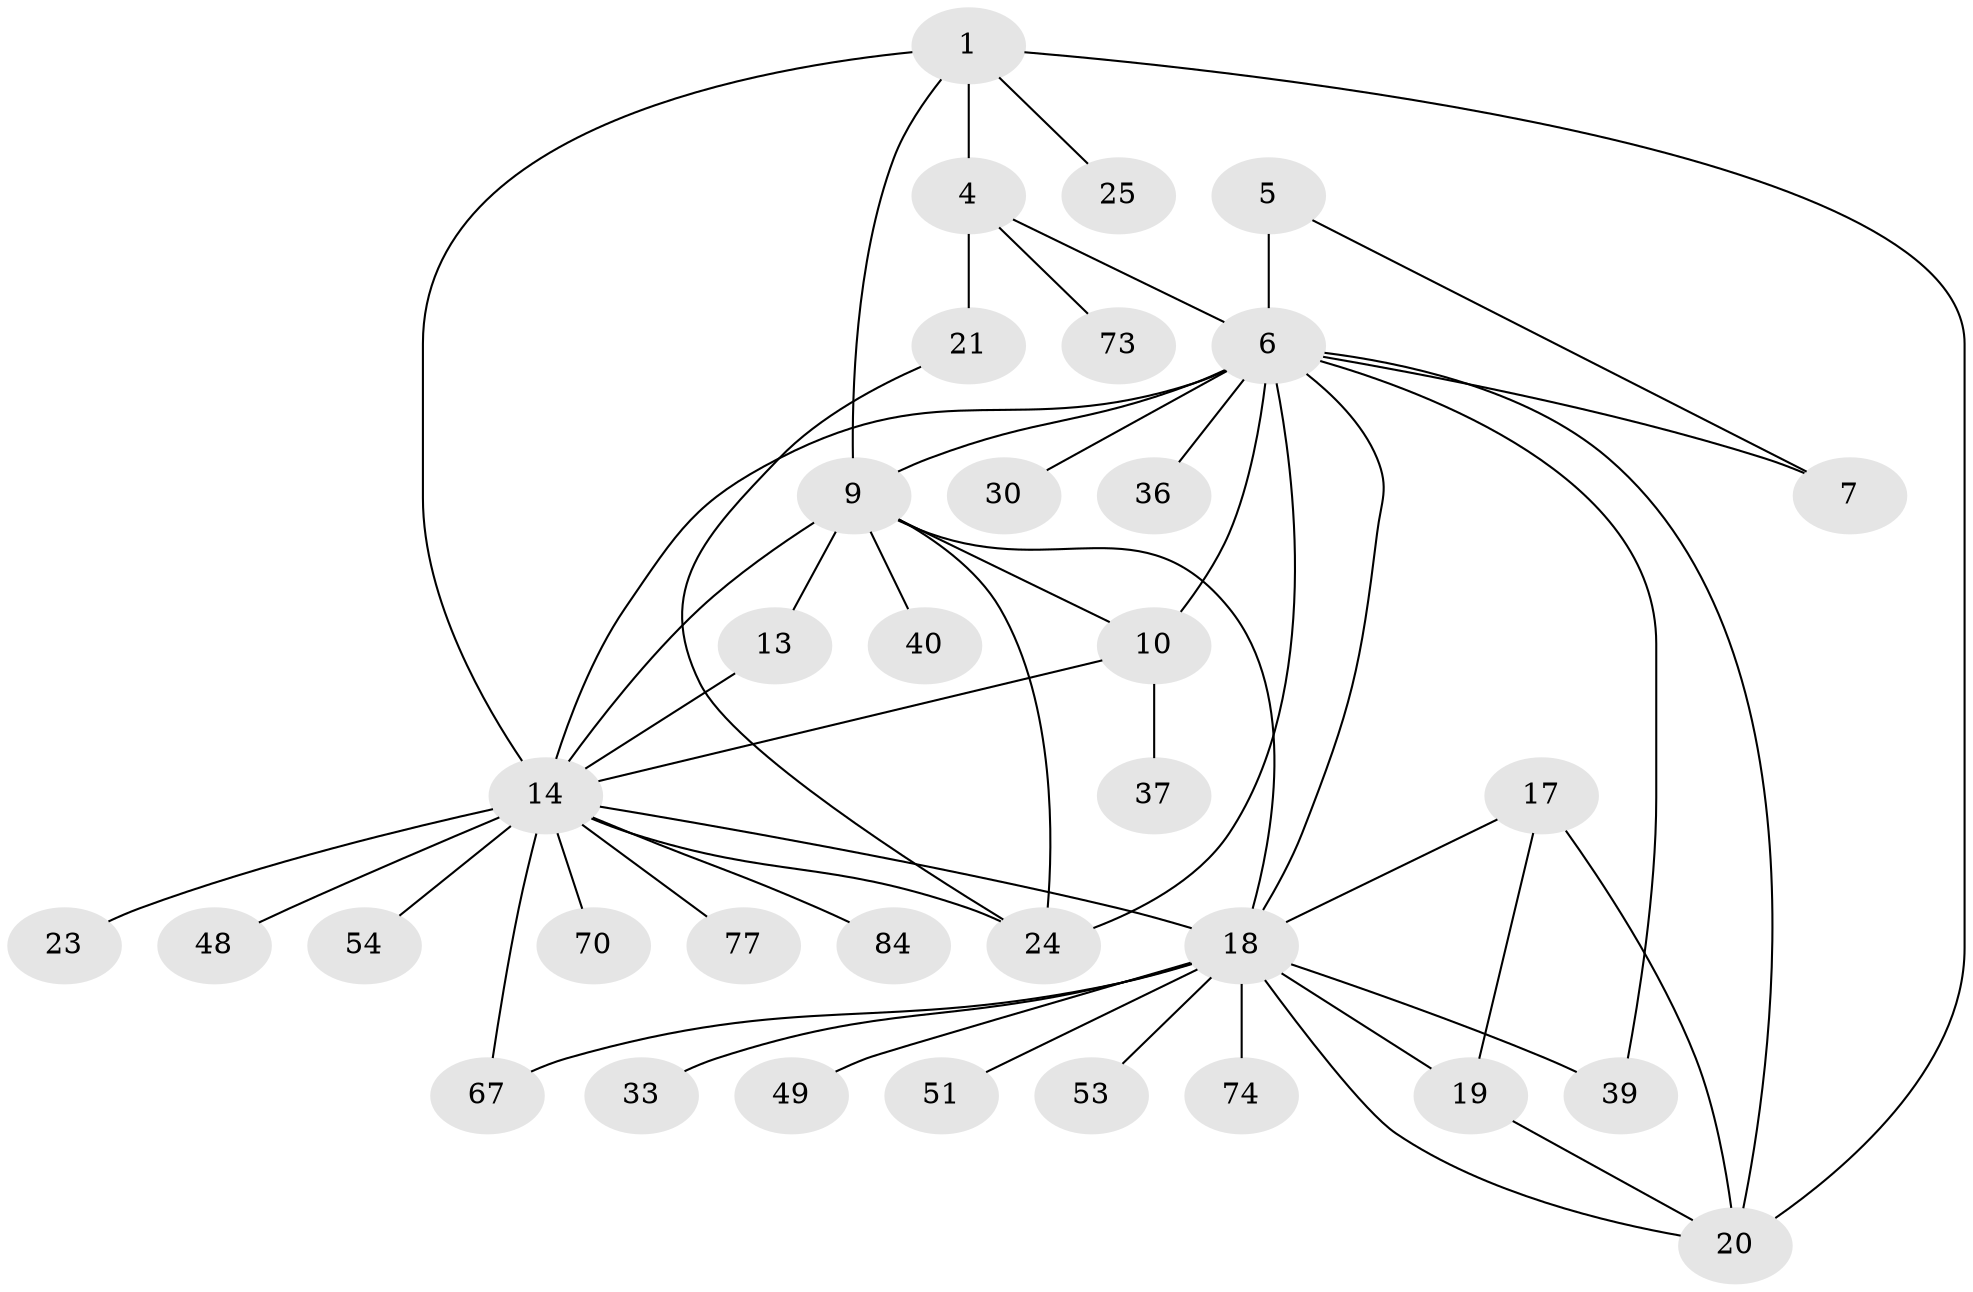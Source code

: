 // original degree distribution, {4: 0.03488372093023256, 7: 0.03488372093023256, 6: 0.05813953488372093, 10: 0.023255813953488372, 5: 0.03488372093023256, 3: 0.046511627906976744, 9: 0.023255813953488372, 8: 0.011627906976744186, 12: 0.011627906976744186, 13: 0.011627906976744186, 2: 0.13953488372093023, 1: 0.5697674418604651}
// Generated by graph-tools (version 1.1) at 2025/19/03/04/25 18:19:29]
// undirected, 34 vertices, 52 edges
graph export_dot {
graph [start="1"]
  node [color=gray90,style=filled];
  1 [super="+3+58+2"];
  4 [super="+22+34+47+45+31"];
  5 [super="+57+35"];
  6 [super="+43+8+26+72"];
  7;
  9 [super="+11+83"];
  10 [super="+69+42"];
  13 [super="+60+64"];
  14 [super="+15+52+46"];
  17 [super="+81+82+75"];
  18;
  19 [super="+61+66+38"];
  20;
  21 [super="+65"];
  23;
  24;
  25 [super="+68"];
  30 [super="+50"];
  33;
  36;
  37;
  39;
  40;
  48;
  49;
  51;
  53;
  54;
  67;
  70;
  73;
  74;
  77;
  84;
  1 -- 4 [weight=3];
  1 -- 20;
  1 -- 25;
  1 -- 9;
  1 -- 14;
  4 -- 6;
  4 -- 21;
  4 -- 73;
  5 -- 6 [weight=2];
  5 -- 7;
  6 -- 7 [weight=2];
  6 -- 10;
  6 -- 39;
  6 -- 9 [weight=2];
  6 -- 36;
  6 -- 14 [weight=2];
  6 -- 18;
  6 -- 20;
  6 -- 24;
  6 -- 30;
  9 -- 10 [weight=3];
  9 -- 14;
  9 -- 40;
  9 -- 13;
  9 -- 18;
  9 -- 24;
  10 -- 37;
  10 -- 14;
  13 -- 14 [weight=3];
  14 -- 67;
  14 -- 70;
  14 -- 77;
  14 -- 48;
  14 -- 18;
  14 -- 84;
  14 -- 54;
  14 -- 23;
  14 -- 24;
  17 -- 18;
  17 -- 19;
  17 -- 20;
  18 -- 19;
  18 -- 20;
  18 -- 33;
  18 -- 39;
  18 -- 49;
  18 -- 51;
  18 -- 53;
  18 -- 67;
  18 -- 74;
  19 -- 20;
  21 -- 24;
}
